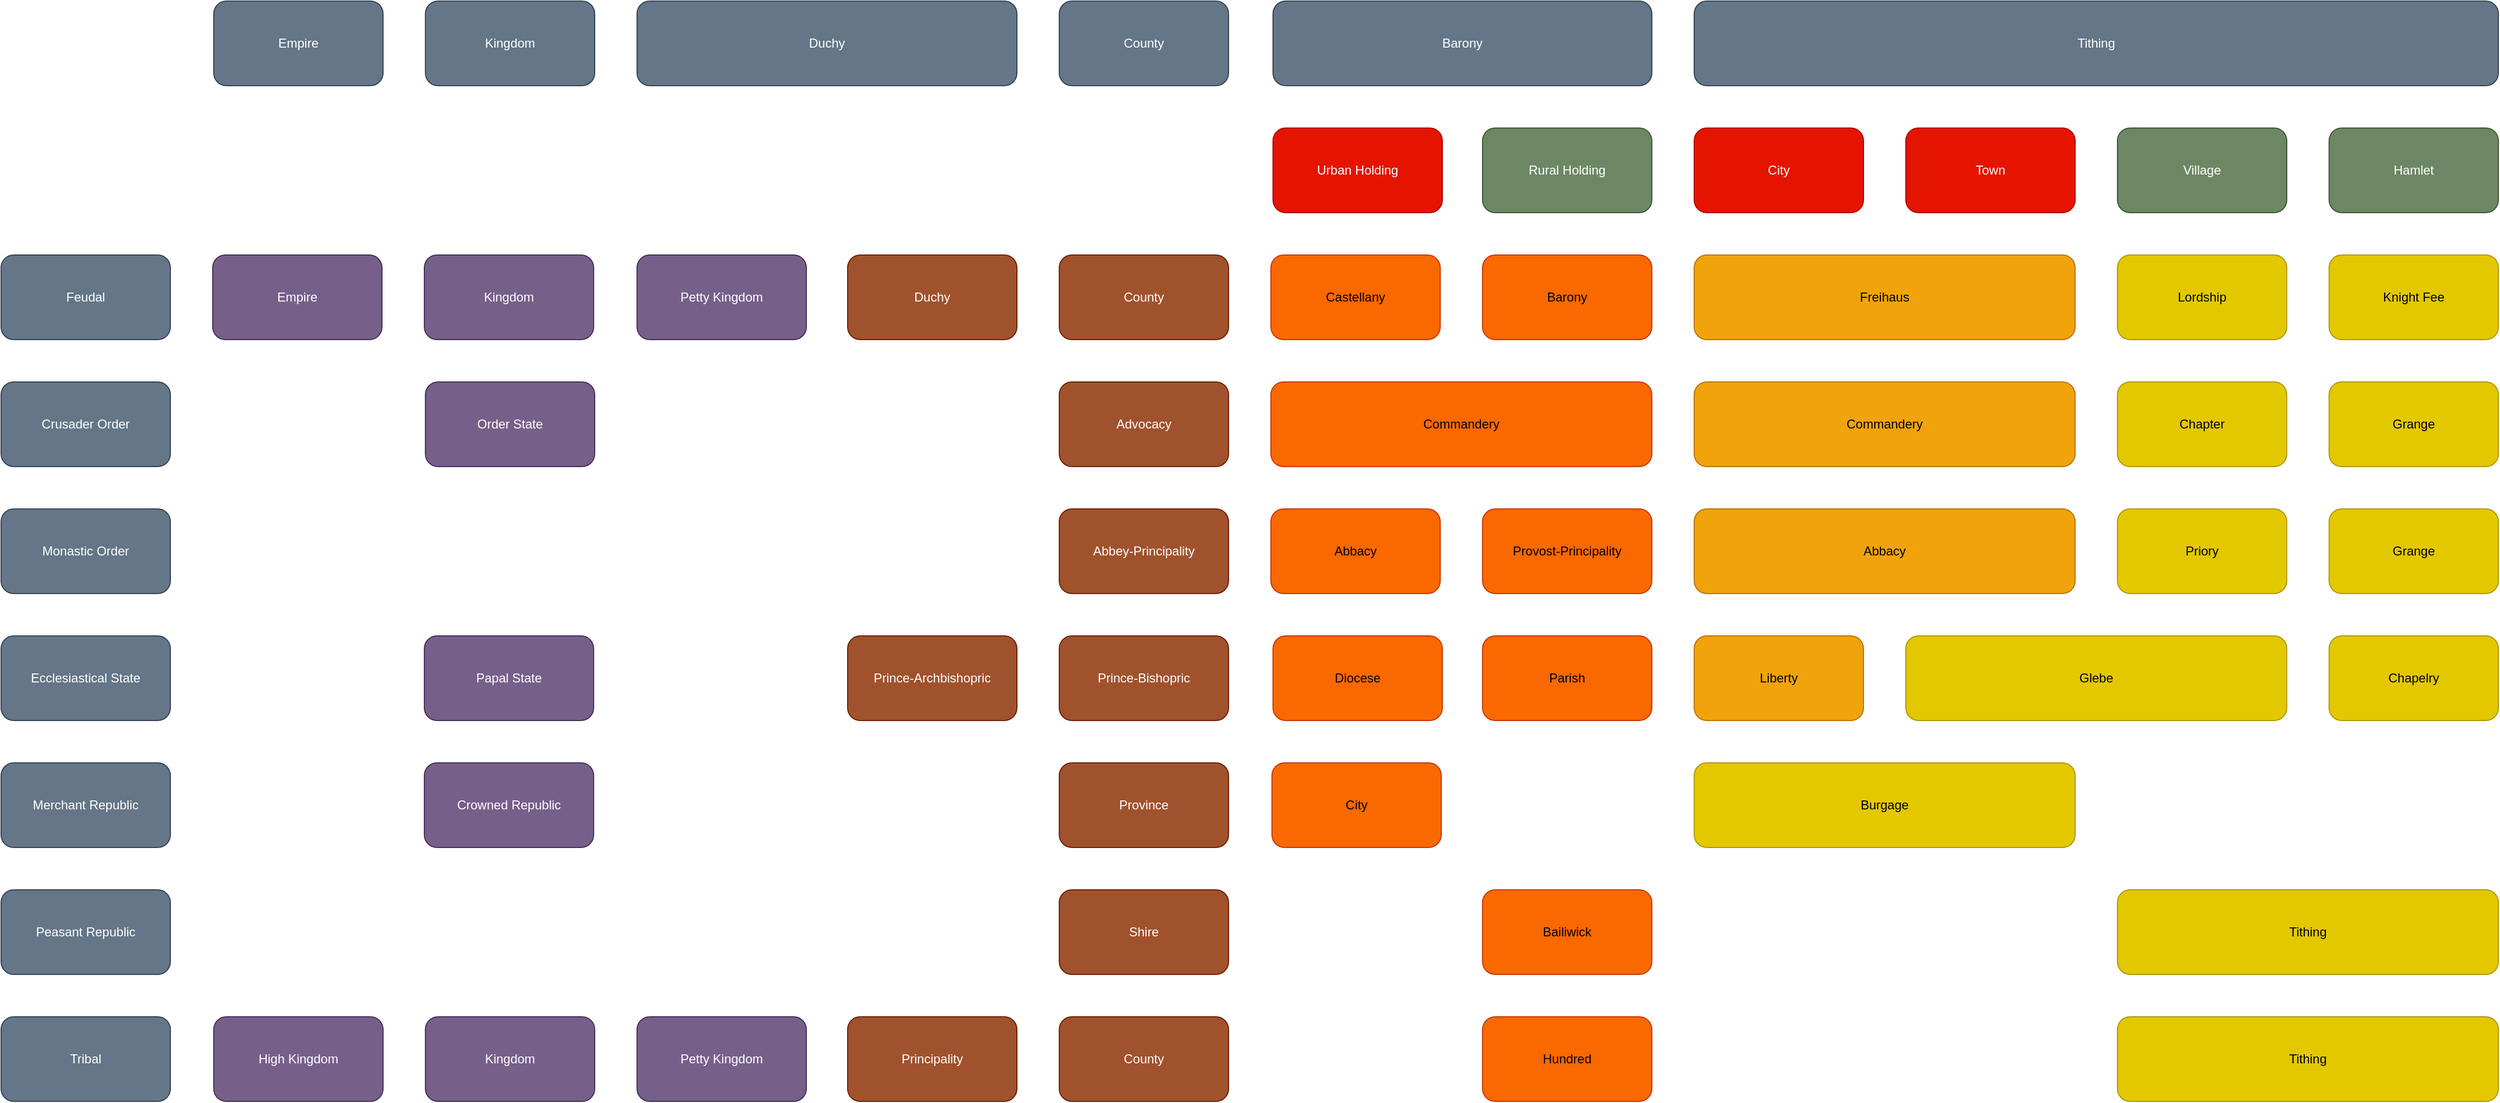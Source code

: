 <mxfile version="18.0.7" type="device" pages="2"><diagram id="5mBhdve2982j7l7emrZN" name="government"><mxGraphModel dx="2585" dy="1538" grid="1" gridSize="10" guides="1" tooltips="1" connect="1" arrows="1" fold="1" page="1" pageScale="1" pageWidth="827" pageHeight="1169" math="0" shadow="0"><root><mxCell id="0"/><mxCell id="1" parent="0"/><mxCell id="w8JwTcISKoHUujZk6KMc-1" value="Merchant Republic" style="rounded=1;whiteSpace=wrap;html=1;fillColor=#647687;fontColor=#ffffff;strokeColor=#314354;" vertex="1" parent="1"><mxGeometry x="40" y="760" width="160" height="80" as="geometry"/></mxCell><mxCell id="w8JwTcISKoHUujZk6KMc-2" value="Feudal" style="rounded=1;whiteSpace=wrap;html=1;fillColor=#647687;fontColor=#ffffff;strokeColor=#314354;" vertex="1" parent="1"><mxGeometry x="40" y="280" width="160" height="80" as="geometry"/></mxCell><mxCell id="w8JwTcISKoHUujZk6KMc-3" value="Monastic Order" style="rounded=1;whiteSpace=wrap;html=1;fillColor=#647687;fontColor=#ffffff;strokeColor=#314354;" vertex="1" parent="1"><mxGeometry x="40" y="520" width="160" height="80" as="geometry"/></mxCell><mxCell id="w8JwTcISKoHUujZk6KMc-4" value="Empire" style="rounded=1;whiteSpace=wrap;html=1;fillColor=#647687;fontColor=#ffffff;strokeColor=#314354;" vertex="1" parent="1"><mxGeometry x="241" y="40" width="160" height="80" as="geometry"/></mxCell><mxCell id="w8JwTcISKoHUujZk6KMc-5" value="Kingdom" style="rounded=1;whiteSpace=wrap;html=1;fillColor=#647687;fontColor=#ffffff;strokeColor=#314354;" vertex="1" parent="1"><mxGeometry x="441" y="40" width="160" height="80" as="geometry"/></mxCell><mxCell id="w8JwTcISKoHUujZk6KMc-6" value="Duchy" style="rounded=1;whiteSpace=wrap;html=1;fillColor=#647687;fontColor=#ffffff;strokeColor=#314354;" vertex="1" parent="1"><mxGeometry x="641" y="40" width="359" height="80" as="geometry"/></mxCell><mxCell id="w8JwTcISKoHUujZk6KMc-7" value="County" style="rounded=1;whiteSpace=wrap;html=1;fillColor=#647687;fontColor=#ffffff;strokeColor=#314354;" vertex="1" parent="1"><mxGeometry x="1040" y="40" width="160" height="80" as="geometry"/></mxCell><mxCell id="w8JwTcISKoHUujZk6KMc-8" value="Barony" style="rounded=1;whiteSpace=wrap;html=1;fillColor=#647687;fontColor=#ffffff;strokeColor=#314354;" vertex="1" parent="1"><mxGeometry x="1242" y="40" width="358" height="80" as="geometry"/></mxCell><mxCell id="w8JwTcISKoHUujZk6KMc-9" value="Crusader Order" style="rounded=1;whiteSpace=wrap;html=1;fillColor=#647687;fontColor=#ffffff;strokeColor=#314354;" vertex="1" parent="1"><mxGeometry x="40" y="400" width="160" height="80" as="geometry"/></mxCell><mxCell id="w8JwTcISKoHUujZk6KMc-10" value="Ecclesiastical State" style="rounded=1;whiteSpace=wrap;html=1;fillColor=#647687;fontColor=#ffffff;strokeColor=#314354;" vertex="1" parent="1"><mxGeometry x="40" y="640" width="160" height="80" as="geometry"/></mxCell><mxCell id="w8JwTcISKoHUujZk6KMc-11" value="City" style="rounded=1;whiteSpace=wrap;html=1;fillColor=#fa6800;fontColor=#000000;strokeColor=#C73500;" vertex="1" parent="1"><mxGeometry x="1241" y="760" width="160" height="80" as="geometry"/></mxCell><mxCell id="w8JwTcISKoHUujZk6KMc-13" value="Empire" style="rounded=1;whiteSpace=wrap;html=1;fillColor=#76608a;fontColor=#ffffff;strokeColor=#432D57;" vertex="1" parent="1"><mxGeometry x="240" y="280" width="160" height="80" as="geometry"/></mxCell><mxCell id="w8JwTcISKoHUujZk6KMc-14" value="Kingdom" style="rounded=1;whiteSpace=wrap;html=1;fillColor=#76608a;fontColor=#ffffff;strokeColor=#432D57;" vertex="1" parent="1"><mxGeometry x="440" y="280" width="160" height="80" as="geometry"/></mxCell><mxCell id="w8JwTcISKoHUujZk6KMc-15" value="Duchy" style="rounded=1;whiteSpace=wrap;html=1;fillColor=#a0522d;fontColor=#ffffff;strokeColor=#6D1F00;" vertex="1" parent="1"><mxGeometry x="840" y="280" width="160" height="80" as="geometry"/></mxCell><mxCell id="w8JwTcISKoHUujZk6KMc-16" value="County" style="rounded=1;whiteSpace=wrap;html=1;fillColor=#a0522d;fontColor=#ffffff;strokeColor=#6D1F00;" vertex="1" parent="1"><mxGeometry x="1040" y="280" width="160" height="80" as="geometry"/></mxCell><mxCell id="w8JwTcISKoHUujZk6KMc-17" value="Castellany" style="rounded=1;whiteSpace=wrap;html=1;fillColor=#fa6800;fontColor=#000000;strokeColor=#C73500;" vertex="1" parent="1"><mxGeometry x="1240" y="280" width="160" height="80" as="geometry"/></mxCell><mxCell id="w8JwTcISKoHUujZk6KMc-19" value="Peasant Republic" style="rounded=1;whiteSpace=wrap;html=1;fillColor=#647687;fontColor=#ffffff;strokeColor=#314354;" vertex="1" parent="1"><mxGeometry x="40" y="880" width="160" height="80" as="geometry"/></mxCell><mxCell id="w8JwTcISKoHUujZk6KMc-20" value="Bailiwick" style="rounded=1;whiteSpace=wrap;html=1;fillColor=#fa6800;fontColor=#000000;strokeColor=#C73500;" vertex="1" parent="1"><mxGeometry x="1440" y="880" width="160" height="80" as="geometry"/></mxCell><mxCell id="w8JwTcISKoHUujZk6KMc-22" value="Abbey-Principality" style="rounded=1;whiteSpace=wrap;html=1;fillColor=#a0522d;fontColor=#ffffff;strokeColor=#6D1F00;" vertex="1" parent="1"><mxGeometry x="1040" y="520" width="160" height="80" as="geometry"/></mxCell><mxCell id="w8JwTcISKoHUujZk6KMc-23" value="Tribal" style="rounded=1;whiteSpace=wrap;html=1;fillColor=#647687;fontColor=#ffffff;strokeColor=#314354;" vertex="1" parent="1"><mxGeometry x="40" y="1000" width="160" height="80" as="geometry"/></mxCell><mxCell id="w8JwTcISKoHUujZk6KMc-24" value="Prince-Bishopric" style="rounded=1;whiteSpace=wrap;html=1;fillColor=#a0522d;fontColor=#ffffff;strokeColor=#6D1F00;" vertex="1" parent="1"><mxGeometry x="1040" y="640" width="160" height="80" as="geometry"/></mxCell><mxCell id="w8JwTcISKoHUujZk6KMc-25" value="Prince-Archbishopric" style="rounded=1;whiteSpace=wrap;html=1;fillColor=#a0522d;fontColor=#ffffff;strokeColor=#6D1F00;" vertex="1" parent="1"><mxGeometry x="840" y="640" width="160" height="80" as="geometry"/></mxCell><mxCell id="w8JwTcISKoHUujZk6KMc-26" value="Papal State" style="rounded=1;whiteSpace=wrap;html=1;fillColor=#76608a;fontColor=#ffffff;strokeColor=#432D57;" vertex="1" parent="1"><mxGeometry x="440" y="640" width="160" height="80" as="geometry"/></mxCell><mxCell id="w8JwTcISKoHUujZk6KMc-27" value="Commandery" style="rounded=1;whiteSpace=wrap;html=1;fillColor=#fa6800;fontColor=#000000;strokeColor=#C73500;" vertex="1" parent="1"><mxGeometry x="1240" y="400" width="360" height="80" as="geometry"/></mxCell><mxCell id="w8JwTcISKoHUujZk6KMc-28" value="Knight Fee" style="rounded=1;whiteSpace=wrap;html=1;fillColor=#e3c800;fontColor=#000000;strokeColor=#B09500;" vertex="1" parent="1"><mxGeometry x="2240" y="280" width="160" height="80" as="geometry"/></mxCell><mxCell id="w8JwTcISKoHUujZk6KMc-29" value="Order State" style="rounded=1;whiteSpace=wrap;html=1;fillColor=#76608a;fontColor=#ffffff;strokeColor=#432D57;" vertex="1" parent="1"><mxGeometry x="441" y="400" width="160" height="80" as="geometry"/></mxCell><mxCell id="w8JwTcISKoHUujZk6KMc-31" value="Tithing" style="rounded=1;whiteSpace=wrap;html=1;fillColor=#647687;fontColor=#ffffff;strokeColor=#314354;" vertex="1" parent="1"><mxGeometry x="1640" y="40" width="760" height="80" as="geometry"/></mxCell><mxCell id="w8JwTcISKoHUujZk6KMc-32" value="Tithing" style="rounded=1;whiteSpace=wrap;html=1;fillColor=#e3c800;fontColor=#000000;strokeColor=#B09500;" vertex="1" parent="1"><mxGeometry x="2040" y="880" width="360" height="80" as="geometry"/></mxCell><mxCell id="w8JwTcISKoHUujZk6KMc-34" value="Crowned Republic" style="rounded=1;whiteSpace=wrap;html=1;fillColor=#76608a;fontColor=#ffffff;strokeColor=#432D57;" vertex="1" parent="1"><mxGeometry x="440" y="760" width="160" height="80" as="geometry"/></mxCell><mxCell id="w8JwTcISKoHUujZk6KMc-35" value="Glebe" style="rounded=1;whiteSpace=wrap;html=1;fillColor=#e3c800;fontColor=#000000;strokeColor=#B09500;" vertex="1" parent="1"><mxGeometry x="1840" y="640" width="360" height="80" as="geometry"/></mxCell><mxCell id="w8JwTcISKoHUujZk6KMc-36" value="Urban Holding" style="rounded=1;whiteSpace=wrap;html=1;fillColor=#e51400;fontColor=#ffffff;strokeColor=#B20000;" vertex="1" parent="1"><mxGeometry x="1242" y="160" width="160" height="80" as="geometry"/></mxCell><mxCell id="w8JwTcISKoHUujZk6KMc-37" value="Rural Holding" style="rounded=1;whiteSpace=wrap;html=1;fillColor=#6d8764;fontColor=#ffffff;strokeColor=#3A5431;" vertex="1" parent="1"><mxGeometry x="1440" y="160" width="160" height="80" as="geometry"/></mxCell><mxCell id="w8JwTcISKoHUujZk6KMc-38" value="City" style="rounded=1;whiteSpace=wrap;html=1;fillColor=#e51400;fontColor=#ffffff;strokeColor=#B20000;" vertex="1" parent="1"><mxGeometry x="1640" y="160" width="160" height="80" as="geometry"/></mxCell><mxCell id="w8JwTcISKoHUujZk6KMc-39" value="Village" style="rounded=1;whiteSpace=wrap;html=1;fillColor=#6d8764;fontColor=#ffffff;strokeColor=#3A5431;" vertex="1" parent="1"><mxGeometry x="2040" y="160" width="160" height="80" as="geometry"/></mxCell><mxCell id="w8JwTcISKoHUujZk6KMc-40" value="Freihaus" style="rounded=1;whiteSpace=wrap;html=1;fillColor=#f0a30a;fontColor=#000000;strokeColor=#BD7000;" vertex="1" parent="1"><mxGeometry x="1640" y="280" width="360" height="80" as="geometry"/></mxCell><mxCell id="w8JwTcISKoHUujZk6KMc-41" value="Liberty" style="rounded=1;whiteSpace=wrap;html=1;fillColor=#f0a30a;fontColor=#000000;strokeColor=#BD7000;" vertex="1" parent="1"><mxGeometry x="1640" y="640" width="160" height="80" as="geometry"/></mxCell><mxCell id="w8JwTcISKoHUujZk6KMc-44" value="Diocese" style="rounded=1;whiteSpace=wrap;html=1;fillColor=#fa6800;fontColor=#000000;strokeColor=#C73500;" vertex="1" parent="1"><mxGeometry x="1242" y="640" width="160" height="80" as="geometry"/></mxCell><mxCell id="w8JwTcISKoHUujZk6KMc-47" value="Hundred" style="rounded=1;whiteSpace=wrap;html=1;fillColor=#fa6800;fontColor=#000000;strokeColor=#C73500;" vertex="1" parent="1"><mxGeometry x="1440" y="1000" width="160" height="80" as="geometry"/></mxCell><mxCell id="w8JwTcISKoHUujZk6KMc-48" value="Grange" style="rounded=1;whiteSpace=wrap;html=1;fillColor=#e3c800;fontColor=#000000;strokeColor=#B09500;" vertex="1" parent="1"><mxGeometry x="2240" y="520" width="160" height="80" as="geometry"/></mxCell><mxCell id="w8JwTcISKoHUujZk6KMc-49" value="Town" style="rounded=1;whiteSpace=wrap;html=1;fillColor=#e51400;fontColor=#ffffff;strokeColor=#B20000;" vertex="1" parent="1"><mxGeometry x="1840" y="160" width="160" height="80" as="geometry"/></mxCell><mxCell id="w8JwTcISKoHUujZk6KMc-50" value="Hamlet" style="rounded=1;whiteSpace=wrap;html=1;fillColor=#6d8764;fontColor=#ffffff;strokeColor=#3A5431;" vertex="1" parent="1"><mxGeometry x="2240" y="160" width="160" height="80" as="geometry"/></mxCell><mxCell id="w8JwTcISKoHUujZk6KMc-51" value="Lordship" style="rounded=1;whiteSpace=wrap;html=1;fillColor=#e3c800;fontColor=#000000;strokeColor=#B09500;" vertex="1" parent="1"><mxGeometry x="2040" y="280" width="160" height="80" as="geometry"/></mxCell><mxCell id="w8JwTcISKoHUujZk6KMc-54" value="Province" style="rounded=1;whiteSpace=wrap;html=1;fillColor=#a0522d;fontColor=#ffffff;strokeColor=#6D1F00;" vertex="1" parent="1"><mxGeometry x="1040" y="760" width="160" height="80" as="geometry"/></mxCell><mxCell id="w8JwTcISKoHUujZk6KMc-56" value="Chapelry" style="rounded=1;whiteSpace=wrap;html=1;fillColor=#e3c800;fontColor=#000000;strokeColor=#B09500;" vertex="1" parent="1"><mxGeometry x="2240" y="640" width="160" height="80" as="geometry"/></mxCell><mxCell id="w8JwTcISKoHUujZk6KMc-57" value="Provost-Principality" style="rounded=1;whiteSpace=wrap;html=1;fillColor=#fa6800;fontColor=#000000;strokeColor=#C73500;" vertex="1" parent="1"><mxGeometry x="1440" y="520" width="160" height="80" as="geometry"/></mxCell><mxCell id="w8JwTcISKoHUujZk6KMc-58" value="Barony" style="rounded=1;whiteSpace=wrap;html=1;fillColor=#fa6800;fontColor=#000000;strokeColor=#C73500;" vertex="1" parent="1"><mxGeometry x="1440" y="280" width="160" height="80" as="geometry"/></mxCell><mxCell id="w8JwTcISKoHUujZk6KMc-59" value="Abbacy" style="rounded=1;whiteSpace=wrap;html=1;fillColor=#f0a30a;fontColor=#000000;strokeColor=#BD7000;" vertex="1" parent="1"><mxGeometry x="1640" y="520" width="360" height="80" as="geometry"/></mxCell><mxCell id="w8JwTcISKoHUujZk6KMc-60" value="Priory" style="rounded=1;whiteSpace=wrap;html=1;fillColor=#e3c800;fontColor=#000000;strokeColor=#B09500;" vertex="1" parent="1"><mxGeometry x="2040" y="520" width="160" height="80" as="geometry"/></mxCell><mxCell id="w8JwTcISKoHUujZk6KMc-62" value="Chapter" style="rounded=1;whiteSpace=wrap;html=1;fillColor=#e3c800;fontColor=#000000;strokeColor=#B09500;" vertex="1" parent="1"><mxGeometry x="2040" y="400" width="160" height="80" as="geometry"/></mxCell><mxCell id="w8JwTcISKoHUujZk6KMc-64" value="Parish" style="rounded=1;whiteSpace=wrap;html=1;fillColor=#fa6800;fontColor=#000000;strokeColor=#C73500;" vertex="1" parent="1"><mxGeometry x="1440" y="640" width="160" height="80" as="geometry"/></mxCell><mxCell id="w8JwTcISKoHUujZk6KMc-67" value="Burgage" style="rounded=1;whiteSpace=wrap;html=1;fillColor=#e3c800;fontColor=#000000;strokeColor=#B09500;" vertex="1" parent="1"><mxGeometry x="1640" y="760" width="360" height="80" as="geometry"/></mxCell><mxCell id="w8JwTcISKoHUujZk6KMc-68" value="Advocacy" style="rounded=1;whiteSpace=wrap;html=1;fillColor=#a0522d;fontColor=#ffffff;strokeColor=#6D1F00;" vertex="1" parent="1"><mxGeometry x="1040" y="400" width="160" height="80" as="geometry"/></mxCell><mxCell id="w8JwTcISKoHUujZk6KMc-69" value="Shire" style="rounded=1;whiteSpace=wrap;html=1;fillColor=#a0522d;fontColor=#ffffff;strokeColor=#6D1F00;" vertex="1" parent="1"><mxGeometry x="1040" y="880" width="160" height="80" as="geometry"/></mxCell><mxCell id="w8JwTcISKoHUujZk6KMc-70" value="Grange" style="rounded=1;whiteSpace=wrap;html=1;fillColor=#e3c800;fontColor=#000000;strokeColor=#B09500;" vertex="1" parent="1"><mxGeometry x="2240" y="400" width="160" height="80" as="geometry"/></mxCell><mxCell id="w8JwTcISKoHUujZk6KMc-75" value="Tithing" style="rounded=1;whiteSpace=wrap;html=1;fillColor=#e3c800;fontColor=#000000;strokeColor=#B09500;" vertex="1" parent="1"><mxGeometry x="2040" y="1000" width="360" height="80" as="geometry"/></mxCell><mxCell id="w8JwTcISKoHUujZk6KMc-76" value="Abbacy" style="rounded=1;whiteSpace=wrap;html=1;fillColor=#fa6800;fontColor=#000000;strokeColor=#C73500;" vertex="1" parent="1"><mxGeometry x="1240" y="520" width="160" height="80" as="geometry"/></mxCell><mxCell id="w8JwTcISKoHUujZk6KMc-77" value="Petty Kingdom" style="rounded=1;whiteSpace=wrap;html=1;fillColor=#76608a;fontColor=#ffffff;strokeColor=#432D57;" vertex="1" parent="1"><mxGeometry x="641" y="280" width="160" height="80" as="geometry"/></mxCell><mxCell id="w8JwTcISKoHUujZk6KMc-78" value="Petty Kingdom" style="rounded=1;whiteSpace=wrap;html=1;fillColor=#76608a;fontColor=#ffffff;strokeColor=#432D57;" vertex="1" parent="1"><mxGeometry x="641" y="1000" width="160" height="80" as="geometry"/></mxCell><mxCell id="w8JwTcISKoHUujZk6KMc-79" value="Kingdom" style="rounded=1;whiteSpace=wrap;html=1;fillColor=#76608a;fontColor=#ffffff;strokeColor=#432D57;" vertex="1" parent="1"><mxGeometry x="441" y="1000" width="160" height="80" as="geometry"/></mxCell><mxCell id="w8JwTcISKoHUujZk6KMc-80" value="County" style="rounded=1;whiteSpace=wrap;html=1;fillColor=#a0522d;fontColor=#ffffff;strokeColor=#6D1F00;" vertex="1" parent="1"><mxGeometry x="1040" y="1000" width="160" height="80" as="geometry"/></mxCell><mxCell id="w8JwTcISKoHUujZk6KMc-83" value="Commandery" style="rounded=1;whiteSpace=wrap;html=1;fillColor=#f0a30a;fontColor=#000000;strokeColor=#BD7000;" vertex="1" parent="1"><mxGeometry x="1640" y="400" width="360" height="80" as="geometry"/></mxCell><mxCell id="zZKMc7IftFB-YEK6UEzg-2" value="Principality" style="rounded=1;whiteSpace=wrap;html=1;fillColor=#a0522d;fontColor=#ffffff;strokeColor=#6D1F00;" vertex="1" parent="1"><mxGeometry x="840" y="1000" width="160" height="80" as="geometry"/></mxCell><mxCell id="zZKMc7IftFB-YEK6UEzg-3" value="High Kingdom" style="rounded=1;whiteSpace=wrap;html=1;fillColor=#76608a;fontColor=#ffffff;strokeColor=#432D57;" vertex="1" parent="1"><mxGeometry x="241" y="1000" width="160" height="80" as="geometry"/></mxCell></root></mxGraphModel></diagram><diagram id="0UDvVpGUia2lt5-w69Zl" name="tenure"><mxGraphModel dx="1497" dy="891" grid="1" gridSize="10" guides="1" tooltips="1" connect="1" arrows="1" fold="1" page="1" pageScale="1" pageWidth="827" pageHeight="1169" math="0" shadow="0"><root><mxCell id="0"/><mxCell id="1" parent="0"/><mxCell id="GHhwyaI0lMdjOCQz41Zd-1" value="Succesion" style="rounded=1;whiteSpace=wrap;html=1;fillColor=#647687;fontColor=#ffffff;strokeColor=#314354;" vertex="1" parent="1"><mxGeometry x="240" y="520" width="1760" height="80" as="geometry"/></mxCell><mxCell id="GHhwyaI0lMdjOCQz41Zd-2" value="Salic Primogeniture" style="rounded=1;whiteSpace=wrap;html=1;fillColor=#dae8fc;strokeColor=#6c8ebf;" vertex="1" parent="1"><mxGeometry x="240" y="640" width="160" height="80" as="geometry"/></mxCell><mxCell id="GHhwyaI0lMdjOCQz41Zd-3" value="Agnatic Seniority" style="rounded=1;whiteSpace=wrap;html=1;fillColor=#dae8fc;strokeColor=#6c8ebf;" vertex="1" parent="1"><mxGeometry x="440" y="640" width="160" height="80" as="geometry"/></mxCell><mxCell id="GHhwyaI0lMdjOCQz41Zd-4" value="Tanistry" style="rounded=1;whiteSpace=wrap;html=1;fillColor=#dae8fc;strokeColor=#6c8ebf;" vertex="1" parent="1"><mxGeometry x="640" y="640" width="160" height="80" as="geometry"/></mxCell><mxCell id="GHhwyaI0lMdjOCQz41Zd-5" value="Elective Monarchy" style="rounded=1;whiteSpace=wrap;html=1;fillColor=#dae8fc;strokeColor=#6c8ebf;" vertex="1" parent="1"><mxGeometry x="840" y="640" width="160" height="80" as="geometry"/></mxCell><mxCell id="GHhwyaI0lMdjOCQz41Zd-6" value="Partible Inheritance" style="rounded=1;whiteSpace=wrap;html=1;fillColor=#dae8fc;strokeColor=#6c8ebf;" vertex="1" parent="1"><mxGeometry x="1040" y="640" width="160" height="80" as="geometry"/></mxCell><mxCell id="UEfyrHSWOwC6wI5LWWUV-1" value="Rights" style="rounded=1;whiteSpace=wrap;html=1;fillColor=#647687;fontColor=#ffffff;strokeColor=#314354;" vertex="1" parent="1"><mxGeometry x="240" y="280" width="1761" height="80" as="geometry"/></mxCell><mxCell id="UEfyrHSWOwC6wI5LWWUV-2" value="Fortification" style="rounded=1;whiteSpace=wrap;html=1;fillColor=#dae8fc;strokeColor=#6c8ebf;" vertex="1" parent="1"><mxGeometry x="640" y="400" width="160" height="80" as="geometry"/></mxCell><mxCell id="UEfyrHSWOwC6wI5LWWUV-3" value="Coinage" style="rounded=1;whiteSpace=wrap;html=1;fillColor=#dae8fc;strokeColor=#6c8ebf;" vertex="1" parent="1"><mxGeometry x="840" y="400" width="160" height="80" as="geometry"/></mxCell><mxCell id="UEfyrHSWOwC6wI5LWWUV-4" value="War" style="rounded=1;whiteSpace=wrap;html=1;fillColor=#dae8fc;strokeColor=#6c8ebf;" vertex="1" parent="1"><mxGeometry x="1040" y="400" width="160" height="80" as="geometry"/></mxCell><mxCell id="UEfyrHSWOwC6wI5LWWUV-5" value="Council" style="rounded=1;whiteSpace=wrap;html=1;fillColor=#dae8fc;strokeColor=#6c8ebf;" vertex="1" parent="1"><mxGeometry x="1240" y="400" width="160" height="80" as="geometry"/></mxCell><mxCell id="UEfyrHSWOwC6wI5LWWUV-7" value="Tenure" style="rounded=1;whiteSpace=wrap;html=1;fillColor=#647687;fontColor=#ffffff;strokeColor=#314354;" vertex="1" parent="1"><mxGeometry x="240" y="40" width="1770" height="80" as="geometry"/></mxCell><mxCell id="UEfyrHSWOwC6wI5LWWUV-8" value="Knight Service" style="rounded=1;whiteSpace=wrap;html=1;fillColor=#dae8fc;strokeColor=#6c8ebf;" vertex="1" parent="1"><mxGeometry x="440" y="160" width="160" height="80" as="geometry"/></mxCell><mxCell id="UEfyrHSWOwC6wI5LWWUV-9" value="Scutage" style="rounded=1;whiteSpace=wrap;html=1;fillColor=#dae8fc;strokeColor=#6c8ebf;" vertex="1" parent="1"><mxGeometry x="840" y="160" width="160" height="80" as="geometry"/></mxCell><mxCell id="UEfyrHSWOwC6wI5LWWUV-10" value="Serjeanty" style="rounded=1;whiteSpace=wrap;html=1;fillColor=#dae8fc;strokeColor=#6c8ebf;" vertex="1" parent="1"><mxGeometry x="1040" y="160" width="160" height="80" as="geometry"/></mxCell><mxCell id="UEfyrHSWOwC6wI5LWWUV-13" value="Socage" style="rounded=1;whiteSpace=wrap;html=1;fillColor=#dae8fc;strokeColor=#6c8ebf;" vertex="1" parent="1"><mxGeometry x="1240" y="160" width="160" height="80" as="geometry"/></mxCell><mxCell id="UEfyrHSWOwC6wI5LWWUV-14" value="Tallage" style="rounded=1;whiteSpace=wrap;html=1;fillColor=#dae8fc;strokeColor=#6c8ebf;" vertex="1" parent="1"><mxGeometry x="1440" y="160" width="160" height="80" as="geometry"/></mxCell><mxCell id="UEfyrHSWOwC6wI5LWWUV-15" value="Frankalmoigne" style="rounded=1;whiteSpace=wrap;html=1;fillColor=#dae8fc;strokeColor=#6c8ebf;" vertex="1" parent="1"><mxGeometry x="1641" y="160" width="160" height="80" as="geometry"/></mxCell><mxCell id="n9UFuEk6s1Au2HuZbH0R-1" value="Castle-guard" style="rounded=1;whiteSpace=wrap;html=1;fillColor=#dae8fc;strokeColor=#6c8ebf;" vertex="1" parent="1"><mxGeometry x="640" y="160" width="160" height="80" as="geometry"/></mxCell><mxCell id="n9UFuEk6s1Au2HuZbH0R-2" value="Taxes" style="rounded=1;whiteSpace=wrap;html=1;fillColor=#647687;fontColor=#ffffff;strokeColor=#314354;" vertex="1" parent="1"><mxGeometry x="240" y="760" width="1760" height="80" as="geometry"/></mxCell><mxCell id="n9UFuEk6s1Au2HuZbH0R-3" value="Tithes" style="rounded=1;whiteSpace=wrap;html=1;fillColor=#dae8fc;strokeColor=#6c8ebf;" vertex="1" parent="1"><mxGeometry x="240" y="880" width="160" height="80" as="geometry"/></mxCell><mxCell id="n9UFuEk6s1Au2HuZbH0R-4" value="Banalities" style="rounded=1;whiteSpace=wrap;html=1;fillColor=#dae8fc;strokeColor=#6c8ebf;" vertex="1" parent="1"><mxGeometry x="440" y="880" width="160" height="80" as="geometry"/></mxCell><mxCell id="n9UFuEk6s1Au2HuZbH0R-5" value="Baroniam" style="rounded=1;whiteSpace=wrap;html=1;fillColor=#dae8fc;strokeColor=#6c8ebf;" vertex="1" parent="1"><mxGeometry x="240" y="160" width="160" height="80" as="geometry"/></mxCell><mxCell id="n9UFuEk6s1Au2HuZbH0R-6" value="March" style="rounded=1;whiteSpace=wrap;html=1;fillColor=#dae8fc;strokeColor=#6c8ebf;" vertex="1" parent="1"><mxGeometry x="240" y="400" width="160" height="80" as="geometry"/></mxCell><mxCell id="n9UFuEk6s1Au2HuZbH0R-7" value="Palatinate" style="rounded=1;whiteSpace=wrap;html=1;fillColor=#dae8fc;strokeColor=#6c8ebf;" vertex="1" parent="1"><mxGeometry x="440" y="400" width="160" height="80" as="geometry"/></mxCell><mxCell id="n9UFuEk6s1Au2HuZbH0R-9" value="Scutage" style="rounded=1;whiteSpace=wrap;html=1;fillColor=#dae8fc;strokeColor=#6c8ebf;" vertex="1" parent="1"><mxGeometry x="640" y="880" width="160" height="80" as="geometry"/></mxCell><mxCell id="n9UFuEk6s1Au2HuZbH0R-10" value="Tallage" style="rounded=1;whiteSpace=wrap;html=1;fillColor=#dae8fc;strokeColor=#6c8ebf;" vertex="1" parent="1"><mxGeometry x="840" y="880" width="160" height="80" as="geometry"/></mxCell><mxCell id="g9XAYGKTVnxP5Btc5DUV-1" value="Council" style="rounded=1;whiteSpace=wrap;html=1;fillColor=#647687;fontColor=#ffffff;strokeColor=#314354;" vertex="1" parent="1"><mxGeometry x="240" y="1000" width="1760" height="80" as="geometry"/></mxCell><mxCell id="YXyH8ng8oWtzeyHRww60-1" value="Kingdom" style="rounded=1;whiteSpace=wrap;html=1;fillColor=#647687;strokeColor=#314354;fontColor=#ffffff;" vertex="1" parent="1"><mxGeometry x="40" y="1120" width="160" height="80" as="geometry"/></mxCell><mxCell id="YXyH8ng8oWtzeyHRww60-2" value="Duchy" style="rounded=1;whiteSpace=wrap;html=1;fillColor=#647687;strokeColor=#314354;fontColor=#ffffff;" vertex="1" parent="1"><mxGeometry x="40" y="1240" width="160" height="80" as="geometry"/></mxCell><mxCell id="YXyH8ng8oWtzeyHRww60-4" value="County" style="rounded=1;whiteSpace=wrap;html=1;fillColor=#647687;strokeColor=#314354;fontColor=#ffffff;" vertex="1" parent="1"><mxGeometry x="41" y="1360" width="160" height="80" as="geometry"/></mxCell><mxCell id="YXyH8ng8oWtzeyHRww60-5" value="Barony" style="rounded=1;whiteSpace=wrap;html=1;fillColor=#647687;strokeColor=#314354;fontColor=#ffffff;" vertex="1" parent="1"><mxGeometry x="40" y="1480" width="160" height="80" as="geometry"/></mxCell><mxCell id="_z1D747bgiZFUomAGHD7-1" value="Chancellor" style="rounded=1;whiteSpace=wrap;html=1;fillColor=#dae8fc;strokeColor=#6c8ebf;" vertex="1" parent="1"><mxGeometry x="440" y="1120" width="160" height="80" as="geometry"/></mxCell><mxCell id="_z1D747bgiZFUomAGHD7-2" value="Marshall" style="rounded=1;whiteSpace=wrap;html=1;fillColor=#dae8fc;strokeColor=#6c8ebf;" vertex="1" parent="1"><mxGeometry x="1240" y="1120" width="160" height="80" as="geometry"/></mxCell><mxCell id="_z1D747bgiZFUomAGHD7-3" value="Steward" style="rounded=1;whiteSpace=wrap;html=1;fillColor=#dae8fc;strokeColor=#6c8ebf;" vertex="1" parent="1"><mxGeometry x="240" y="1120" width="160" height="80" as="geometry"/></mxCell><mxCell id="_z1D747bgiZFUomAGHD7-4" value="Chamberlain" style="rounded=1;whiteSpace=wrap;html=1;fillColor=#dae8fc;strokeColor=#6c8ebf;" vertex="1" parent="1"><mxGeometry x="840" y="1120" width="160" height="80" as="geometry"/></mxCell><mxCell id="_z1D747bgiZFUomAGHD7-5" value="Justiciar" style="rounded=1;whiteSpace=wrap;html=1;fillColor=#dae8fc;strokeColor=#6c8ebf;" vertex="1" parent="1"><mxGeometry x="1640" y="1120" width="160" height="80" as="geometry"/></mxCell><mxCell id="_z1D747bgiZFUomAGHD7-7" value="Admiral" style="rounded=1;whiteSpace=wrap;html=1;fillColor=#dae8fc;strokeColor=#6c8ebf;" vertex="1" parent="1"><mxGeometry x="1440" y="1120" width="160" height="80" as="geometry"/></mxCell><mxCell id="_z1D747bgiZFUomAGHD7-8" value="Treasurer" style="rounded=1;whiteSpace=wrap;html=1;fillColor=#dae8fc;strokeColor=#6c8ebf;" vertex="1" parent="1"><mxGeometry x="640" y="1120" width="160" height="80" as="geometry"/></mxCell><mxCell id="_z1D747bgiZFUomAGHD7-9" value="Butler" style="rounded=1;whiteSpace=wrap;html=1;fillColor=#dae8fc;strokeColor=#6c8ebf;" vertex="1" parent="1"><mxGeometry x="1840" y="1480" width="160" height="80" as="geometry"/></mxCell><mxCell id="_z1D747bgiZFUomAGHD7-10" value="Constable" style="rounded=1;whiteSpace=wrap;html=1;fillColor=#dae8fc;strokeColor=#6c8ebf;" vertex="1" parent="1"><mxGeometry x="1040" y="1360" width="160" height="80" as="geometry"/></mxCell><mxCell id="_z1D747bgiZFUomAGHD7-11" value="Chamberlain" style="rounded=1;whiteSpace=wrap;html=1;fillColor=#dae8fc;strokeColor=#6c8ebf;" vertex="1" parent="1"><mxGeometry x="840" y="1480" width="160" height="80" as="geometry"/></mxCell><mxCell id="_z1D747bgiZFUomAGHD7-12" value="Panter" style="rounded=1;whiteSpace=wrap;html=1;fillColor=#dae8fc;strokeColor=#6c8ebf;" vertex="1" parent="1"><mxGeometry x="1641" y="1480" width="160" height="80" as="geometry"/></mxCell><mxCell id="_z1D747bgiZFUomAGHD7-13" value="Falconer" style="rounded=1;whiteSpace=wrap;html=1;fillColor=#dae8fc;strokeColor=#6c8ebf;" vertex="1" parent="1"><mxGeometry x="1440" y="1480" width="160" height="80" as="geometry"/></mxCell><mxCell id="_z1D747bgiZFUomAGHD7-14" value="Gamekeeper" style="rounded=1;whiteSpace=wrap;html=1;fillColor=#dae8fc;strokeColor=#6c8ebf;" vertex="1" parent="1"><mxGeometry x="1240" y="1480" width="160" height="80" as="geometry"/></mxCell><mxCell id="_z1D747bgiZFUomAGHD7-17" value="Steward" style="rounded=1;whiteSpace=wrap;html=1;fillColor=#dae8fc;strokeColor=#6c8ebf;" vertex="1" parent="1"><mxGeometry x="240" y="1240" width="160" height="80" as="geometry"/></mxCell><mxCell id="_z1D747bgiZFUomAGHD7-18" value="Chamberlain" style="rounded=1;whiteSpace=wrap;html=1;fillColor=#dae8fc;strokeColor=#6c8ebf;" vertex="1" parent="1"><mxGeometry x="840" y="1240" width="160" height="80" as="geometry"/></mxCell><mxCell id="_z1D747bgiZFUomAGHD7-19" value="Constable" style="rounded=1;whiteSpace=wrap;html=1;fillColor=#dae8fc;strokeColor=#6c8ebf;" vertex="1" parent="1"><mxGeometry x="1040" y="1240" width="160" height="80" as="geometry"/></mxCell><mxCell id="_z1D747bgiZFUomAGHD7-20" value="Sheriff" style="rounded=1;whiteSpace=wrap;html=1;fillColor=#dae8fc;strokeColor=#6c8ebf;" vertex="1" parent="1"><mxGeometry x="240" y="1360" width="160" height="80" as="geometry"/></mxCell><mxCell id="_z1D747bgiZFUomAGHD7-21" value="Reeve" style="rounded=1;whiteSpace=wrap;html=1;fillColor=#dae8fc;strokeColor=#6c8ebf;" vertex="1" parent="1"><mxGeometry x="240" y="1480" width="160" height="80" as="geometry"/></mxCell><mxCell id="_z1D747bgiZFUomAGHD7-23" value="Chamberlain" style="rounded=1;whiteSpace=wrap;html=1;fillColor=#dae8fc;strokeColor=#6c8ebf;" vertex="1" parent="1"><mxGeometry x="840" y="1360" width="160" height="80" as="geometry"/></mxCell><mxCell id="_z1D747bgiZFUomAGHD7-26" value="Constable" style="rounded=1;whiteSpace=wrap;html=1;fillColor=#dae8fc;strokeColor=#6c8ebf;" vertex="1" parent="1"><mxGeometry x="1040" y="1480" width="160" height="80" as="geometry"/></mxCell><mxCell id="FAB--UJIsxYeDbSF3w9i-1" value="Chancellor" style="rounded=1;whiteSpace=wrap;html=1;fillColor=#dae8fc;strokeColor=#6c8ebf;" vertex="1" parent="1"><mxGeometry x="440" y="1240" width="160" height="80" as="geometry"/></mxCell><mxCell id="FAB--UJIsxYeDbSF3w9i-2" value="Chancellor" style="rounded=1;whiteSpace=wrap;html=1;fillColor=#dae8fc;strokeColor=#6c8ebf;" vertex="1" parent="1"><mxGeometry x="440" y="1360" width="160" height="80" as="geometry"/></mxCell><mxCell id="FAB--UJIsxYeDbSF3w9i-3" value="Chaplain" style="rounded=1;whiteSpace=wrap;html=1;fillColor=#dae8fc;strokeColor=#6c8ebf;" vertex="1" parent="1"><mxGeometry x="440" y="1480" width="160" height="80" as="geometry"/></mxCell><mxCell id="FAB--UJIsxYeDbSF3w9i-4" value="Constable" style="rounded=1;whiteSpace=wrap;html=1;fillColor=#dae8fc;strokeColor=#6c8ebf;" vertex="1" parent="1"><mxGeometry x="1040" y="1120" width="160" height="80" as="geometry"/></mxCell><mxCell id="FAB--UJIsxYeDbSF3w9i-5" value="Cupbearer" style="rounded=1;whiteSpace=wrap;html=1;fillColor=#dae8fc;strokeColor=#6c8ebf;" vertex="1" parent="1"><mxGeometry x="1841" y="1120" width="160" height="80" as="geometry"/></mxCell><mxCell id="FAB--UJIsxYeDbSF3w9i-6" value="Marshall" style="rounded=1;whiteSpace=wrap;html=1;fillColor=#dae8fc;strokeColor=#6c8ebf;" vertex="1" parent="1"><mxGeometry x="1240" y="1240" width="160" height="80" as="geometry"/></mxCell><mxCell id="FAB--UJIsxYeDbSF3w9i-7" value="Admiral" style="rounded=1;whiteSpace=wrap;html=1;fillColor=#dae8fc;strokeColor=#6c8ebf;" vertex="1" parent="1"><mxGeometry x="1440" y="1240" width="160" height="80" as="geometry"/></mxCell></root></mxGraphModel></diagram></mxfile>